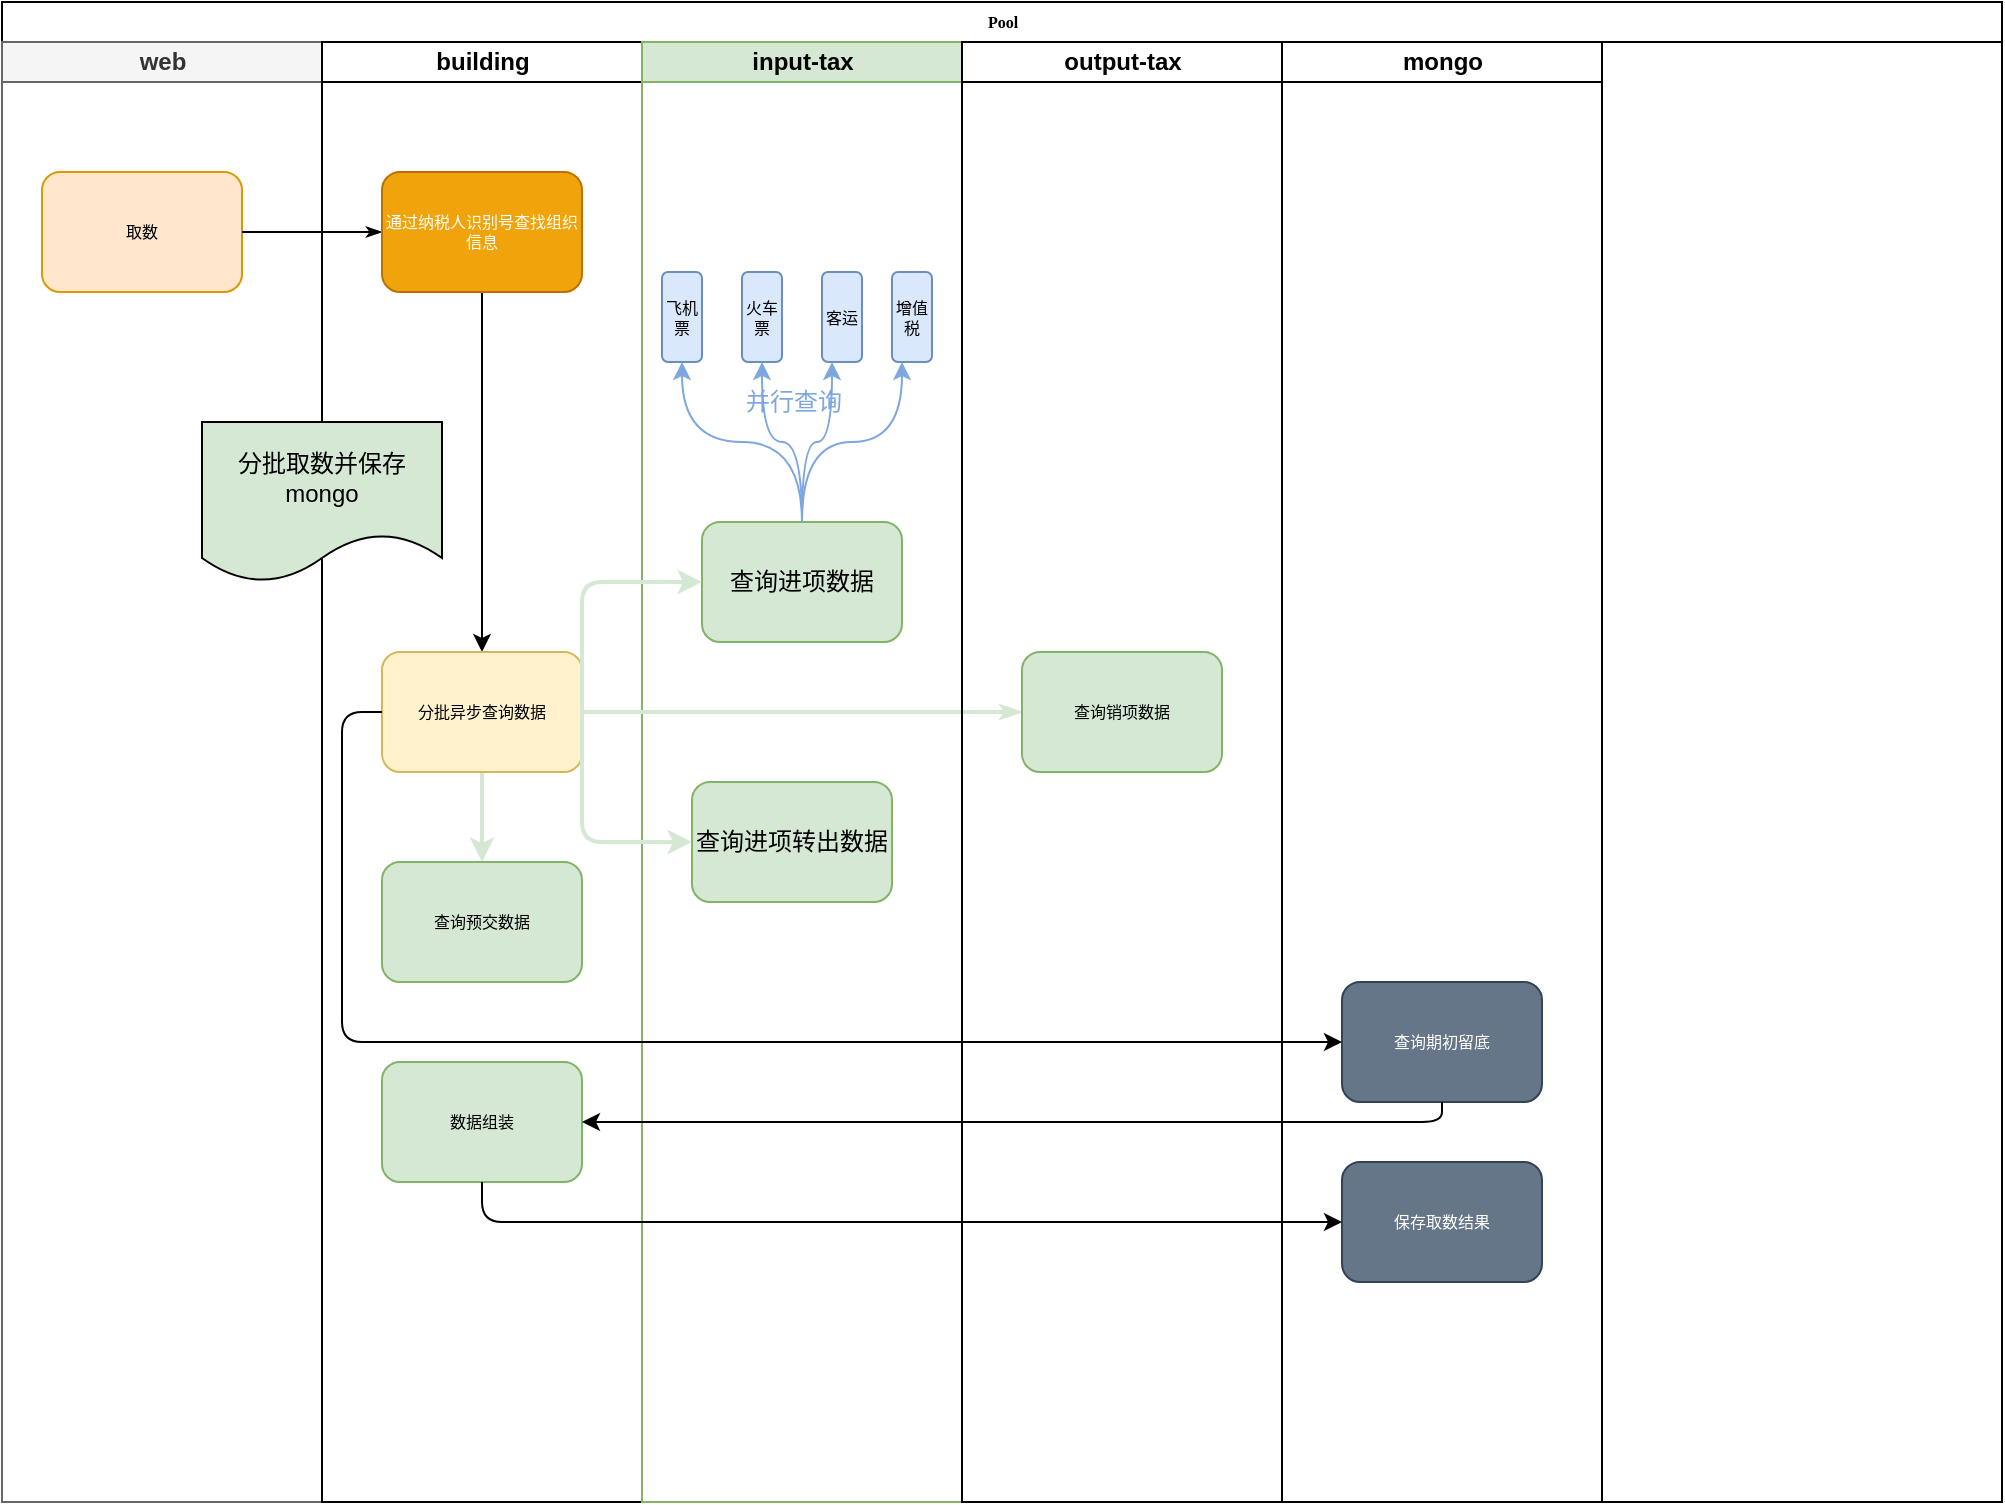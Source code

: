 <mxfile version="12.2.4" type="github" pages="1">
  <diagram name="Page-1" id="74e2e168-ea6b-b213-b513-2b3c1d86103e">
    <mxGraphModel dx="1024" dy="539" grid="1" gridSize="10" guides="1" tooltips="1" connect="1" arrows="1" fold="1" page="1" pageScale="1" pageWidth="1100" pageHeight="850" background="#ffffff" math="0" shadow="0">
      <root>
        <mxCell id="0"/>
        <mxCell id="1" parent="0"/>
        <mxCell id="77e6c97f196da883-1" value="Pool" style="swimlane;html=1;childLayout=stackLayout;startSize=20;rounded=0;shadow=0;labelBackgroundColor=none;strokeWidth=1;fontFamily=Verdana;fontSize=8;align=center;" parent="1" vertex="1">
          <mxGeometry x="70" y="40" width="1000" height="750" as="geometry"/>
        </mxCell>
        <mxCell id="77e6c97f196da883-2" value="web" style="swimlane;html=1;startSize=20;fillColor=#f5f5f5;strokeColor=#666666;fontColor=#333333;" parent="77e6c97f196da883-1" vertex="1">
          <mxGeometry y="20" width="160" height="730" as="geometry"/>
        </mxCell>
        <mxCell id="77e6c97f196da883-8" value="取数" style="rounded=1;whiteSpace=wrap;html=1;shadow=0;labelBackgroundColor=none;strokeWidth=1;fontFamily=Verdana;fontSize=8;align=center;fillColor=#ffe6cc;strokeColor=#d79b00;" parent="77e6c97f196da883-2" vertex="1">
          <mxGeometry x="20" y="65" width="100" height="60" as="geometry"/>
        </mxCell>
        <mxCell id="77e6c97f196da883-26" style="edgeStyle=orthogonalEdgeStyle;rounded=1;html=1;labelBackgroundColor=none;startArrow=none;startFill=0;startSize=5;endArrow=classicThin;endFill=1;endSize=5;jettySize=auto;orthogonalLoop=1;strokeWidth=1;fontFamily=Verdana;fontSize=8" parent="77e6c97f196da883-1" source="77e6c97f196da883-8" target="77e6c97f196da883-11" edge="1">
          <mxGeometry relative="1" as="geometry"/>
        </mxCell>
        <mxCell id="77e6c97f196da883-3" value="building" style="swimlane;html=1;startSize=20;" parent="77e6c97f196da883-1" vertex="1">
          <mxGeometry x="160" y="20" width="160" height="730" as="geometry">
            <mxRectangle x="160" y="20" width="50" height="730" as="alternateBounds"/>
          </mxGeometry>
        </mxCell>
        <mxCell id="nILxPzaiPiFsQDtniwY4-3" value="" style="edgeStyle=orthogonalEdgeStyle;rounded=0;orthogonalLoop=1;jettySize=auto;html=1;" edge="1" parent="77e6c97f196da883-3" source="77e6c97f196da883-11" target="nILxPzaiPiFsQDtniwY4-2">
          <mxGeometry relative="1" as="geometry"/>
        </mxCell>
        <mxCell id="77e6c97f196da883-11" value="通过纳税人识别号查找组织信息" style="rounded=1;whiteSpace=wrap;html=1;shadow=0;labelBackgroundColor=none;strokeWidth=1;fontFamily=Verdana;fontSize=8;align=center;fillColor=#f0a30a;strokeColor=#BD7000;fontColor=#ffffff;" parent="77e6c97f196da883-3" vertex="1">
          <mxGeometry x="30" y="65" width="100" height="60" as="geometry"/>
        </mxCell>
        <mxCell id="nILxPzaiPiFsQDtniwY4-11" value="" style="edgeStyle=orthogonalEdgeStyle;orthogonalLoop=1;jettySize=auto;html=1;curved=1;strokeColor=#D5E8D4;strokeWidth=2;" edge="1" parent="77e6c97f196da883-3" source="nILxPzaiPiFsQDtniwY4-2" target="nILxPzaiPiFsQDtniwY4-10">
          <mxGeometry relative="1" as="geometry"/>
        </mxCell>
        <mxCell id="nILxPzaiPiFsQDtniwY4-2" value="分批异步查询数据" style="rounded=1;whiteSpace=wrap;html=1;shadow=0;labelBackgroundColor=none;strokeWidth=1;fontFamily=Verdana;fontSize=8;align=center;fillColor=#fff2cc;strokeColor=#d6b656;" vertex="1" parent="77e6c97f196da883-3">
          <mxGeometry x="30" y="305" width="100" height="60" as="geometry"/>
        </mxCell>
        <mxCell id="nILxPzaiPiFsQDtniwY4-10" value="查询预交数据" style="rounded=1;whiteSpace=wrap;html=1;shadow=0;labelBackgroundColor=none;strokeWidth=1;fontFamily=Verdana;fontSize=8;align=center;fillColor=#d5e8d4;strokeColor=#82b366;" vertex="1" parent="77e6c97f196da883-3">
          <mxGeometry x="30" y="410" width="100" height="60" as="geometry"/>
        </mxCell>
        <mxCell id="nILxPzaiPiFsQDtniwY4-52" value="数据组装" style="rounded=1;whiteSpace=wrap;html=1;shadow=0;labelBackgroundColor=none;strokeWidth=1;fontFamily=Verdana;fontSize=8;align=center;fillColor=#d5e8d4;strokeColor=#82b366;" vertex="1" parent="77e6c97f196da883-3">
          <mxGeometry x="30" y="510" width="100" height="60" as="geometry"/>
        </mxCell>
        <mxCell id="nILxPzaiPiFsQDtniwY4-66" value="分批取数并保存mongo" style="shape=document;whiteSpace=wrap;html=1;boundedLbl=1;fillColor=#D5E8D4;" vertex="1" parent="77e6c97f196da883-3">
          <mxGeometry x="-60" y="190" width="120" height="80" as="geometry"/>
        </mxCell>
        <mxCell id="77e6c97f196da883-4" value="input-tax" style="swimlane;html=1;startSize=20;fillColor=#d5e8d4;strokeColor=#82b366;" parent="77e6c97f196da883-1" vertex="1">
          <mxGeometry x="320" y="20" width="160" height="730" as="geometry"/>
        </mxCell>
        <mxCell id="nILxPzaiPiFsQDtniwY4-13" value="" style="edgeStyle=orthogonalEdgeStyle;orthogonalLoop=1;jettySize=auto;html=1;shadow=0;comic=0;strokeColor=#7EA6E0;curved=1;" edge="1" parent="77e6c97f196da883-4" source="nILxPzaiPiFsQDtniwY4-8" target="nILxPzaiPiFsQDtniwY4-12">
          <mxGeometry relative="1" as="geometry"/>
        </mxCell>
        <mxCell id="nILxPzaiPiFsQDtniwY4-8" value="&lt;font style=&quot;font-size: 12px&quot;&gt;查询进项数据&lt;/font&gt;" style="rounded=1;whiteSpace=wrap;html=1;shadow=0;labelBackgroundColor=none;strokeWidth=1;fontFamily=Verdana;fontSize=8;align=center;fillColor=#d5e8d4;strokeColor=#82b366;" vertex="1" parent="77e6c97f196da883-4">
          <mxGeometry x="30" y="240" width="100" height="60" as="geometry"/>
        </mxCell>
        <mxCell id="nILxPzaiPiFsQDtniwY4-12" value="飞机票" style="rounded=1;whiteSpace=wrap;html=1;shadow=0;labelBackgroundColor=none;strokeWidth=1;fontFamily=Verdana;fontSize=8;align=center;fillColor=#dae8fc;strokeColor=#6c8ebf;direction=east;" vertex="1" parent="77e6c97f196da883-4">
          <mxGeometry x="10" y="115" width="20" height="45" as="geometry"/>
        </mxCell>
        <mxCell id="nILxPzaiPiFsQDtniwY4-36" value="火车票" style="rounded=1;whiteSpace=wrap;html=1;shadow=0;labelBackgroundColor=none;strokeWidth=1;fontFamily=Verdana;fontSize=8;align=center;fillColor=#dae8fc;strokeColor=#6c8ebf;direction=east;" vertex="1" parent="77e6c97f196da883-4">
          <mxGeometry x="50" y="115" width="20" height="45" as="geometry"/>
        </mxCell>
        <mxCell id="nILxPzaiPiFsQDtniwY4-38" value="客运" style="rounded=1;whiteSpace=wrap;html=1;shadow=0;labelBackgroundColor=none;strokeWidth=1;fontFamily=Verdana;fontSize=8;align=center;fillColor=#dae8fc;strokeColor=#6c8ebf;direction=east;" vertex="1" parent="77e6c97f196da883-4">
          <mxGeometry x="90" y="115" width="20" height="45" as="geometry"/>
        </mxCell>
        <mxCell id="nILxPzaiPiFsQDtniwY4-41" value="增值税" style="rounded=1;whiteSpace=wrap;html=1;shadow=0;labelBackgroundColor=none;strokeWidth=1;fontFamily=Verdana;fontSize=8;align=center;fillColor=#dae8fc;strokeColor=#6c8ebf;direction=east;" vertex="1" parent="77e6c97f196da883-4">
          <mxGeometry x="125" y="115" width="20" height="45" as="geometry"/>
        </mxCell>
        <mxCell id="nILxPzaiPiFsQDtniwY4-43" value="" style="edgeStyle=orthogonalEdgeStyle;orthogonalLoop=1;jettySize=auto;html=1;shadow=0;comic=0;strokeColor=#7EA6E0;curved=1;exitX=0.5;exitY=0;exitDx=0;exitDy=0;entryX=0.25;entryY=1;entryDx=0;entryDy=0;" edge="1" parent="77e6c97f196da883-4" source="nILxPzaiPiFsQDtniwY4-8" target="nILxPzaiPiFsQDtniwY4-41">
          <mxGeometry relative="1" as="geometry">
            <mxPoint x="90" y="275" as="sourcePoint"/>
            <mxPoint x="140" y="160" as="targetPoint"/>
          </mxGeometry>
        </mxCell>
        <mxCell id="nILxPzaiPiFsQDtniwY4-44" value="" style="edgeStyle=orthogonalEdgeStyle;orthogonalLoop=1;jettySize=auto;html=1;shadow=0;comic=0;strokeColor=#7EA6E0;curved=1;entryX=0.5;entryY=1;entryDx=0;entryDy=0;" edge="1" parent="77e6c97f196da883-4" source="nILxPzaiPiFsQDtniwY4-8" target="nILxPzaiPiFsQDtniwY4-36">
          <mxGeometry relative="1" as="geometry">
            <mxPoint x="90" y="275" as="sourcePoint"/>
            <mxPoint x="30" y="352" as="targetPoint"/>
          </mxGeometry>
        </mxCell>
        <mxCell id="nILxPzaiPiFsQDtniwY4-45" value="" style="edgeStyle=orthogonalEdgeStyle;orthogonalLoop=1;jettySize=auto;html=1;shadow=0;comic=0;strokeColor=#7EA6E0;curved=1;entryX=0.25;entryY=1;entryDx=0;entryDy=0;exitX=0.5;exitY=0;exitDx=0;exitDy=0;" edge="1" parent="77e6c97f196da883-4" source="nILxPzaiPiFsQDtniwY4-8" target="nILxPzaiPiFsQDtniwY4-38">
          <mxGeometry relative="1" as="geometry">
            <mxPoint x="80" y="350" as="sourcePoint"/>
            <mxPoint x="40" y="362" as="targetPoint"/>
          </mxGeometry>
        </mxCell>
        <mxCell id="nILxPzaiPiFsQDtniwY4-46" value="&lt;font color=&quot;#7ea6e0&quot;&gt;并行查询&lt;/font&gt;" style="text;html=1;resizable=0;points=[];autosize=1;align=left;verticalAlign=top;spacingTop=-4;" vertex="1" parent="77e6c97f196da883-4">
          <mxGeometry x="50" y="170" width="60" height="20" as="geometry"/>
        </mxCell>
        <mxCell id="nILxPzaiPiFsQDtniwY4-49" value="&lt;font style=&quot;font-size: 12px&quot;&gt;查询进项转出数据&lt;/font&gt;" style="rounded=1;whiteSpace=wrap;html=1;shadow=0;labelBackgroundColor=none;strokeWidth=1;fontFamily=Verdana;fontSize=8;align=center;fillColor=#d5e8d4;strokeColor=#82b366;" vertex="1" parent="77e6c97f196da883-4">
          <mxGeometry x="25" y="370" width="100" height="60" as="geometry"/>
        </mxCell>
        <mxCell id="nILxPzaiPiFsQDtniwY4-9" value="" style="edgeStyle=orthogonalEdgeStyle;orthogonalLoop=1;jettySize=auto;html=1;exitX=1;exitY=0.5;exitDx=0;exitDy=0;strokeColor=#D5E8D4;strokeWidth=2;rounded=1;" edge="1" parent="77e6c97f196da883-1" source="nILxPzaiPiFsQDtniwY4-2" target="nILxPzaiPiFsQDtniwY4-8">
          <mxGeometry relative="1" as="geometry">
            <Array as="points">
              <mxPoint x="290" y="290"/>
            </Array>
          </mxGeometry>
        </mxCell>
        <mxCell id="nILxPzaiPiFsQDtniwY4-50" value="" style="edgeStyle=orthogonalEdgeStyle;orthogonalLoop=1;jettySize=auto;html=1;entryX=0;entryY=0.5;entryDx=0;entryDy=0;exitX=1;exitY=0.5;exitDx=0;exitDy=0;strokeColor=#D5E8D4;strokeWidth=2;rounded=1;" edge="1" parent="77e6c97f196da883-1" source="nILxPzaiPiFsQDtniwY4-2" target="nILxPzaiPiFsQDtniwY4-49">
          <mxGeometry relative="1" as="geometry">
            <mxPoint x="290" y="320" as="sourcePoint"/>
            <mxPoint x="360" y="265" as="targetPoint"/>
            <Array as="points">
              <mxPoint x="290" y="420"/>
            </Array>
          </mxGeometry>
        </mxCell>
        <mxCell id="77e6c97f196da883-33" style="edgeStyle=orthogonalEdgeStyle;html=1;labelBackgroundColor=none;startArrow=none;startFill=0;startSize=5;endArrow=classicThin;endFill=1;endSize=5;jettySize=auto;orthogonalLoop=1;strokeWidth=2;fontFamily=Verdana;fontSize=8;exitX=1;exitY=0.5;exitDx=0;exitDy=0;curved=1;strokeColor=#D5E8D4;" parent="77e6c97f196da883-1" source="nILxPzaiPiFsQDtniwY4-2" target="77e6c97f196da883-15" edge="1">
          <mxGeometry relative="1" as="geometry">
            <mxPoint x="440" y="290" as="sourcePoint"/>
            <Array as="points">
              <mxPoint x="410" y="355"/>
              <mxPoint x="410" y="355"/>
            </Array>
          </mxGeometry>
        </mxCell>
        <mxCell id="77e6c97f196da883-5" value="output-tax" style="swimlane;html=1;startSize=20;" parent="77e6c97f196da883-1" vertex="1">
          <mxGeometry x="480" y="20" width="160" height="730" as="geometry"/>
        </mxCell>
        <mxCell id="77e6c97f196da883-15" value="查询销项数据" style="rounded=1;whiteSpace=wrap;html=1;shadow=0;labelBackgroundColor=none;strokeWidth=1;fontFamily=Verdana;fontSize=8;align=center;fillColor=#d5e8d4;strokeColor=#82b366;" parent="77e6c97f196da883-5" vertex="1">
          <mxGeometry x="30" y="305" width="100" height="60" as="geometry"/>
        </mxCell>
        <mxCell id="nILxPzaiPiFsQDtniwY4-58" value="mongo" style="swimlane;html=1;startSize=20;" vertex="1" parent="77e6c97f196da883-1">
          <mxGeometry x="640" y="20" width="160" height="730" as="geometry"/>
        </mxCell>
        <mxCell id="nILxPzaiPiFsQDtniwY4-59" value="查询期初留底" style="rounded=1;whiteSpace=wrap;html=1;shadow=0;labelBackgroundColor=none;strokeWidth=1;fontFamily=Verdana;fontSize=8;align=center;fillColor=#647687;strokeColor=#314354;fontColor=#ffffff;" vertex="1" parent="nILxPzaiPiFsQDtniwY4-58">
          <mxGeometry x="30" y="470" width="100" height="60" as="geometry"/>
        </mxCell>
        <mxCell id="nILxPzaiPiFsQDtniwY4-62" value="保存取数结果" style="rounded=1;whiteSpace=wrap;html=1;shadow=0;labelBackgroundColor=none;strokeWidth=1;fontFamily=Verdana;fontSize=8;align=center;fillColor=#647687;strokeColor=#314354;fontColor=#ffffff;" vertex="1" parent="nILxPzaiPiFsQDtniwY4-58">
          <mxGeometry x="30" y="560" width="100" height="60" as="geometry"/>
        </mxCell>
        <mxCell id="nILxPzaiPiFsQDtniwY4-53" value="" style="endArrow=classic;html=1;shadow=0;strokeColor=#000000;strokeWidth=1;exitX=0;exitY=0.5;exitDx=0;exitDy=0;" edge="1" parent="77e6c97f196da883-1" source="nILxPzaiPiFsQDtniwY4-2" target="nILxPzaiPiFsQDtniwY4-59">
          <mxGeometry width="50" height="50" relative="1" as="geometry">
            <mxPoint y="810" as="sourcePoint"/>
            <mxPoint x="50" y="760" as="targetPoint"/>
            <Array as="points">
              <mxPoint x="170" y="355"/>
              <mxPoint x="170" y="520"/>
            </Array>
          </mxGeometry>
        </mxCell>
        <mxCell id="nILxPzaiPiFsQDtniwY4-61" value="" style="endArrow=classic;html=1;shadow=0;strokeColor=#000000;strokeWidth=1;exitX=0.5;exitY=1;exitDx=0;exitDy=0;" edge="1" parent="77e6c97f196da883-1" source="nILxPzaiPiFsQDtniwY4-59" target="nILxPzaiPiFsQDtniwY4-52">
          <mxGeometry width="50" height="50" relative="1" as="geometry">
            <mxPoint y="820" as="sourcePoint"/>
            <mxPoint x="50" y="770" as="targetPoint"/>
            <Array as="points">
              <mxPoint x="720" y="560"/>
            </Array>
          </mxGeometry>
        </mxCell>
        <mxCell id="nILxPzaiPiFsQDtniwY4-63" value="" style="endArrow=classic;html=1;shadow=0;strokeColor=#000000;strokeWidth=1;exitX=0.5;exitY=1;exitDx=0;exitDy=0;entryX=0;entryY=0.5;entryDx=0;entryDy=0;" edge="1" parent="77e6c97f196da883-1" source="nILxPzaiPiFsQDtniwY4-52" target="nILxPzaiPiFsQDtniwY4-62">
          <mxGeometry width="50" height="50" relative="1" as="geometry">
            <mxPoint y="820" as="sourcePoint"/>
            <mxPoint x="50" y="770" as="targetPoint"/>
            <Array as="points">
              <mxPoint x="240" y="610"/>
            </Array>
          </mxGeometry>
        </mxCell>
      </root>
    </mxGraphModel>
  </diagram>
</mxfile>
